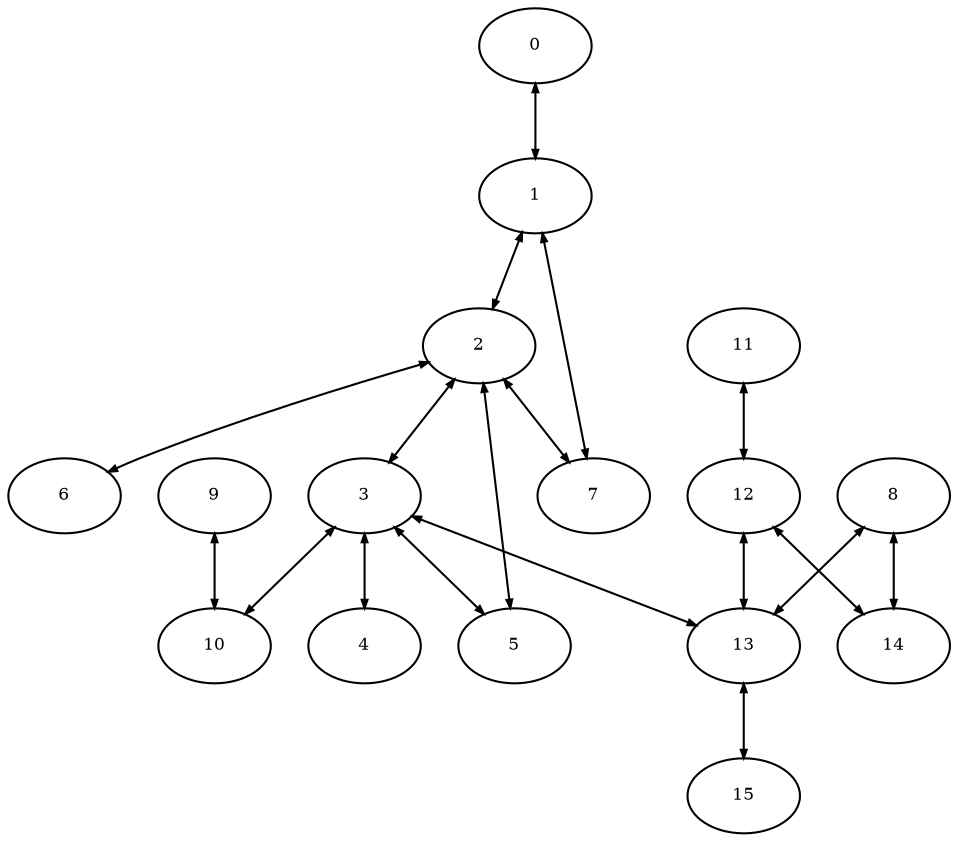 digraph Map {
graph[overlap = false, splines = true];
edge[arrowsize = 0.4];
node[fontsize = 8, margin = "0.07,0.02"];
"0" -> "1" [dir = both];
"1" -> "2" [dir = both];
"1" -> "7" [dir = both];
"2" -> "3" [dir = both];
"2" -> "5" [dir = both];
"2" -> "6" [dir = both];
"2" -> "7" [dir = both];
"3" -> "4" [dir = both];
"3" -> "5" [dir = both];
"3" -> "10" [dir = both];
"3" -> "13" [dir = both];
"8" -> "13" [dir = both];
"8" -> "14" [dir = both];
"9" -> "10" [dir = both];
"11" -> "12" [dir = both];
"12" -> "13" [dir = both];
"12" -> "14" [dir = both];
"13" -> "15" [dir = both];
}